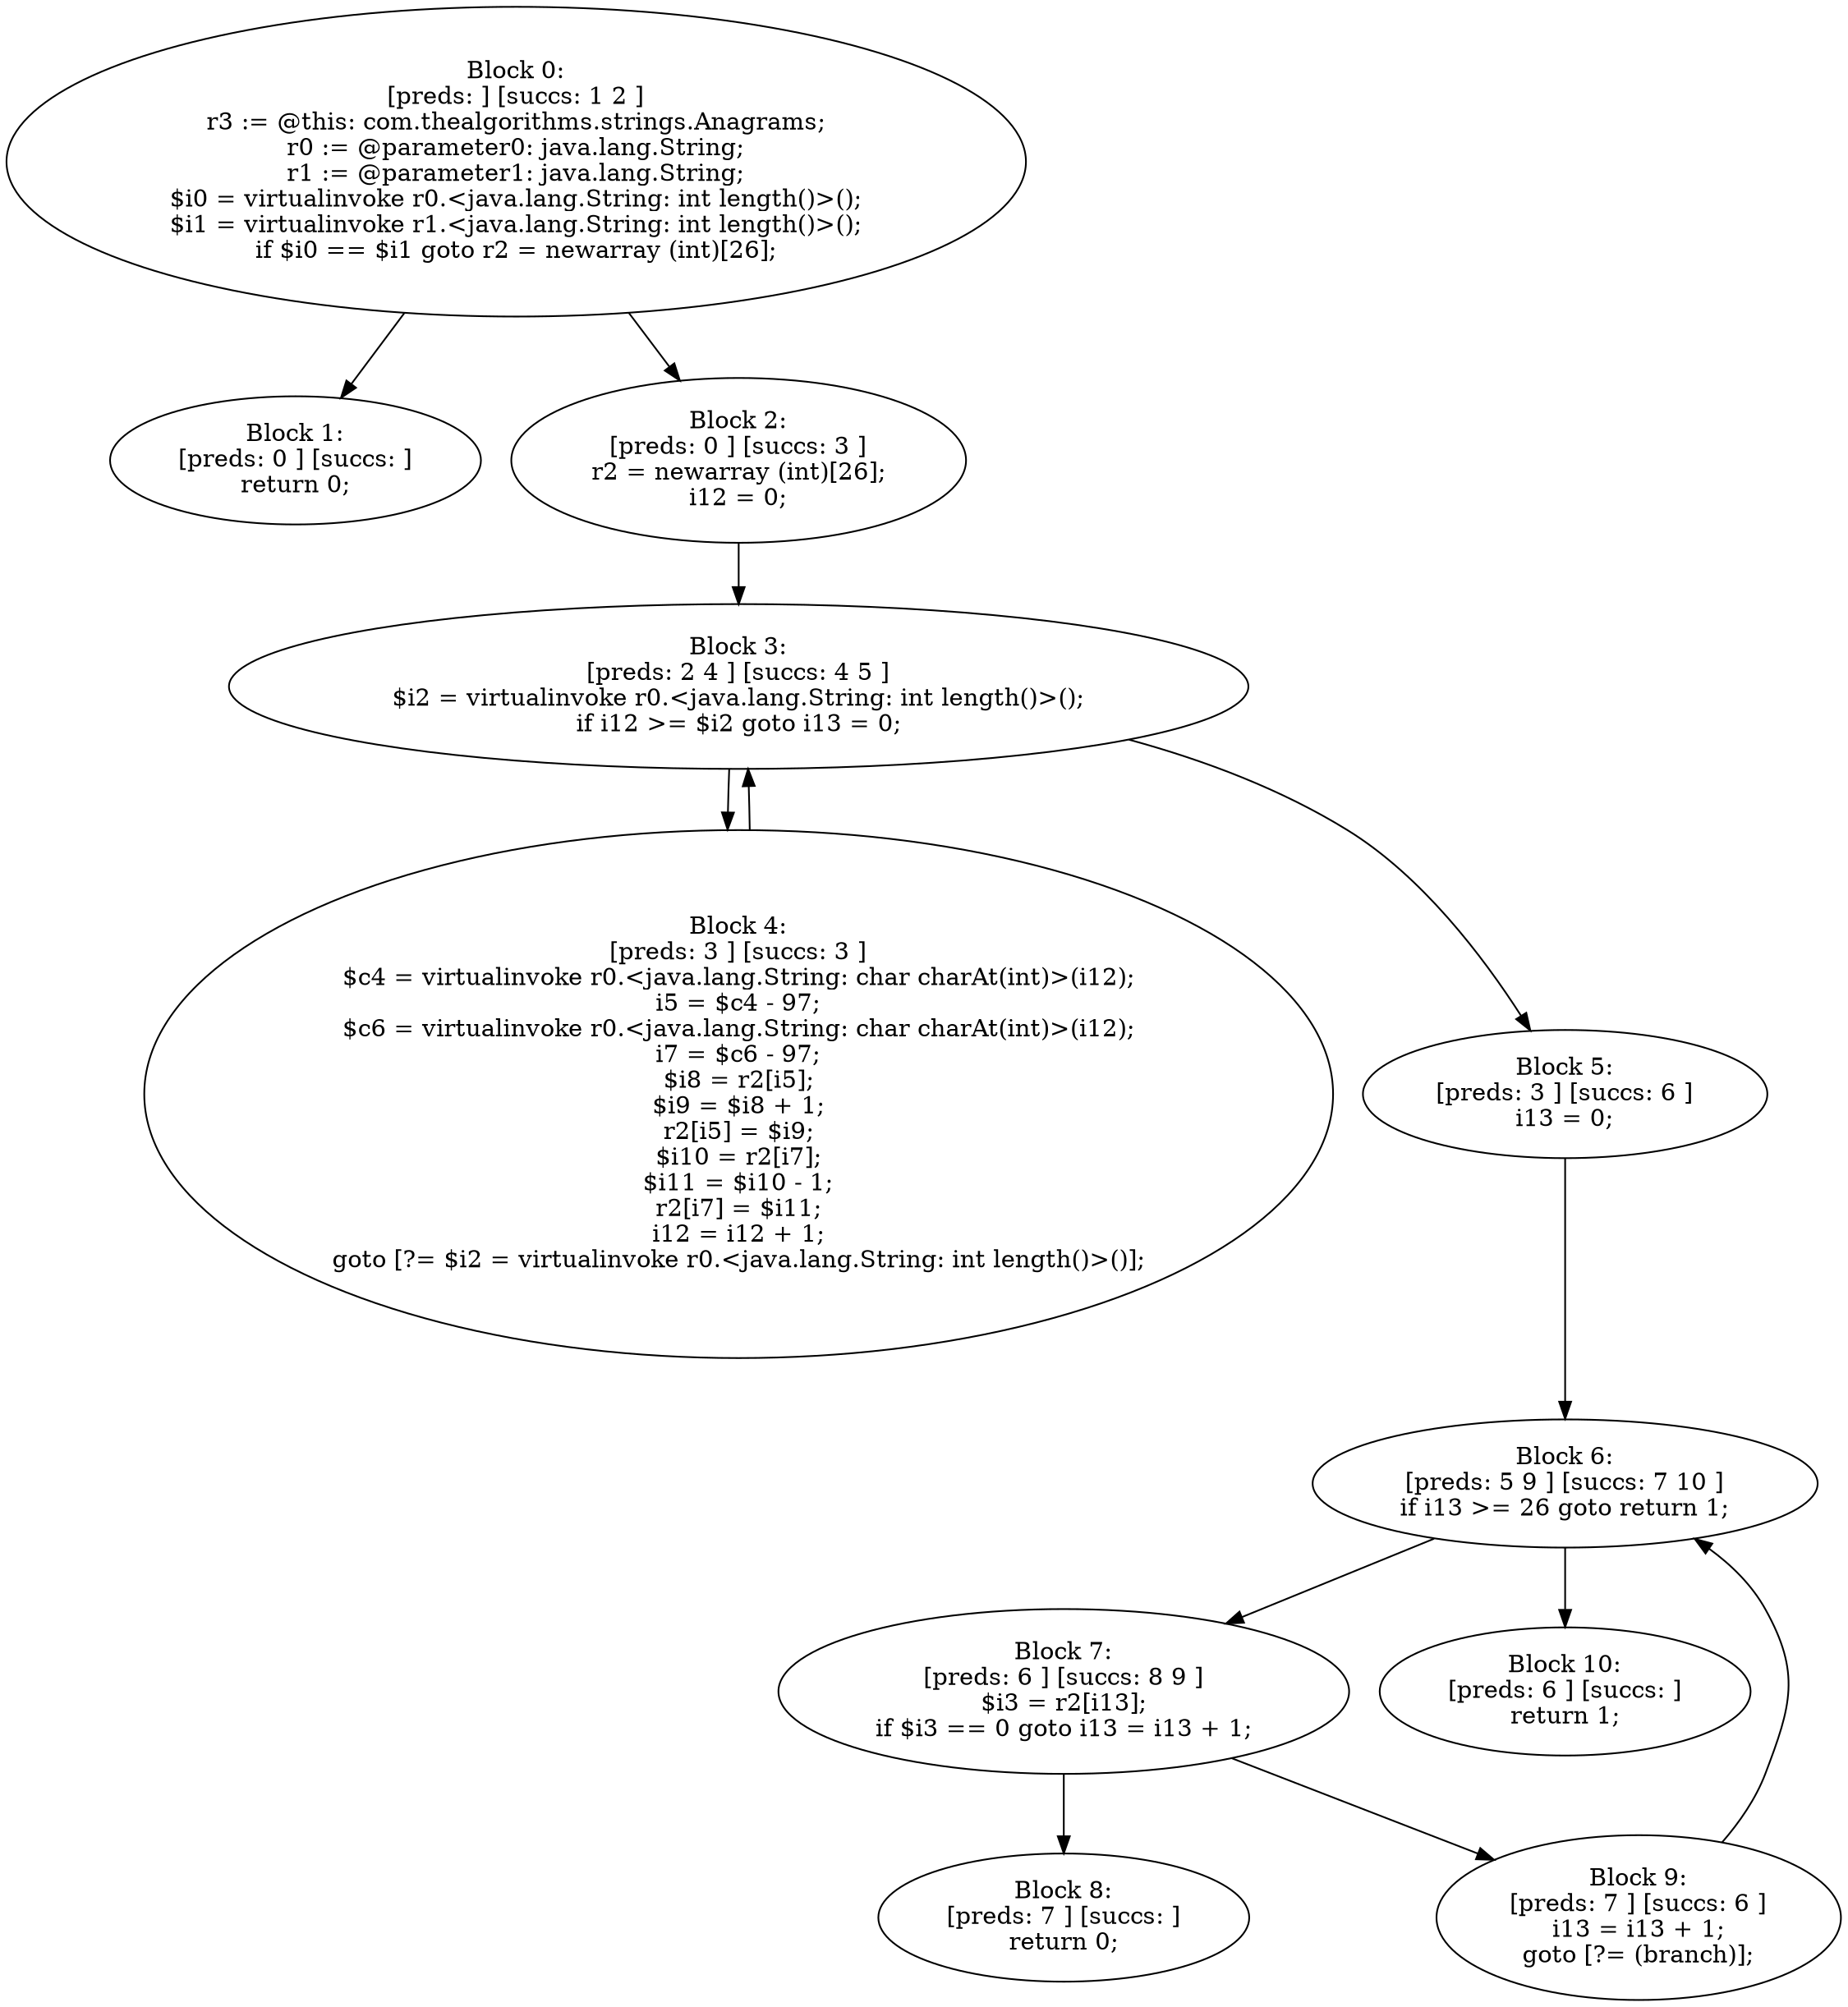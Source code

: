 digraph "unitGraph" {
    "Block 0:
[preds: ] [succs: 1 2 ]
r3 := @this: com.thealgorithms.strings.Anagrams;
r0 := @parameter0: java.lang.String;
r1 := @parameter1: java.lang.String;
$i0 = virtualinvoke r0.<java.lang.String: int length()>();
$i1 = virtualinvoke r1.<java.lang.String: int length()>();
if $i0 == $i1 goto r2 = newarray (int)[26];
"
    "Block 1:
[preds: 0 ] [succs: ]
return 0;
"
    "Block 2:
[preds: 0 ] [succs: 3 ]
r2 = newarray (int)[26];
i12 = 0;
"
    "Block 3:
[preds: 2 4 ] [succs: 4 5 ]
$i2 = virtualinvoke r0.<java.lang.String: int length()>();
if i12 >= $i2 goto i13 = 0;
"
    "Block 4:
[preds: 3 ] [succs: 3 ]
$c4 = virtualinvoke r0.<java.lang.String: char charAt(int)>(i12);
i5 = $c4 - 97;
$c6 = virtualinvoke r0.<java.lang.String: char charAt(int)>(i12);
i7 = $c6 - 97;
$i8 = r2[i5];
$i9 = $i8 + 1;
r2[i5] = $i9;
$i10 = r2[i7];
$i11 = $i10 - 1;
r2[i7] = $i11;
i12 = i12 + 1;
goto [?= $i2 = virtualinvoke r0.<java.lang.String: int length()>()];
"
    "Block 5:
[preds: 3 ] [succs: 6 ]
i13 = 0;
"
    "Block 6:
[preds: 5 9 ] [succs: 7 10 ]
if i13 >= 26 goto return 1;
"
    "Block 7:
[preds: 6 ] [succs: 8 9 ]
$i3 = r2[i13];
if $i3 == 0 goto i13 = i13 + 1;
"
    "Block 8:
[preds: 7 ] [succs: ]
return 0;
"
    "Block 9:
[preds: 7 ] [succs: 6 ]
i13 = i13 + 1;
goto [?= (branch)];
"
    "Block 10:
[preds: 6 ] [succs: ]
return 1;
"
    "Block 0:
[preds: ] [succs: 1 2 ]
r3 := @this: com.thealgorithms.strings.Anagrams;
r0 := @parameter0: java.lang.String;
r1 := @parameter1: java.lang.String;
$i0 = virtualinvoke r0.<java.lang.String: int length()>();
$i1 = virtualinvoke r1.<java.lang.String: int length()>();
if $i0 == $i1 goto r2 = newarray (int)[26];
"->"Block 1:
[preds: 0 ] [succs: ]
return 0;
";
    "Block 0:
[preds: ] [succs: 1 2 ]
r3 := @this: com.thealgorithms.strings.Anagrams;
r0 := @parameter0: java.lang.String;
r1 := @parameter1: java.lang.String;
$i0 = virtualinvoke r0.<java.lang.String: int length()>();
$i1 = virtualinvoke r1.<java.lang.String: int length()>();
if $i0 == $i1 goto r2 = newarray (int)[26];
"->"Block 2:
[preds: 0 ] [succs: 3 ]
r2 = newarray (int)[26];
i12 = 0;
";
    "Block 2:
[preds: 0 ] [succs: 3 ]
r2 = newarray (int)[26];
i12 = 0;
"->"Block 3:
[preds: 2 4 ] [succs: 4 5 ]
$i2 = virtualinvoke r0.<java.lang.String: int length()>();
if i12 >= $i2 goto i13 = 0;
";
    "Block 3:
[preds: 2 4 ] [succs: 4 5 ]
$i2 = virtualinvoke r0.<java.lang.String: int length()>();
if i12 >= $i2 goto i13 = 0;
"->"Block 4:
[preds: 3 ] [succs: 3 ]
$c4 = virtualinvoke r0.<java.lang.String: char charAt(int)>(i12);
i5 = $c4 - 97;
$c6 = virtualinvoke r0.<java.lang.String: char charAt(int)>(i12);
i7 = $c6 - 97;
$i8 = r2[i5];
$i9 = $i8 + 1;
r2[i5] = $i9;
$i10 = r2[i7];
$i11 = $i10 - 1;
r2[i7] = $i11;
i12 = i12 + 1;
goto [?= $i2 = virtualinvoke r0.<java.lang.String: int length()>()];
";
    "Block 3:
[preds: 2 4 ] [succs: 4 5 ]
$i2 = virtualinvoke r0.<java.lang.String: int length()>();
if i12 >= $i2 goto i13 = 0;
"->"Block 5:
[preds: 3 ] [succs: 6 ]
i13 = 0;
";
    "Block 4:
[preds: 3 ] [succs: 3 ]
$c4 = virtualinvoke r0.<java.lang.String: char charAt(int)>(i12);
i5 = $c4 - 97;
$c6 = virtualinvoke r0.<java.lang.String: char charAt(int)>(i12);
i7 = $c6 - 97;
$i8 = r2[i5];
$i9 = $i8 + 1;
r2[i5] = $i9;
$i10 = r2[i7];
$i11 = $i10 - 1;
r2[i7] = $i11;
i12 = i12 + 1;
goto [?= $i2 = virtualinvoke r0.<java.lang.String: int length()>()];
"->"Block 3:
[preds: 2 4 ] [succs: 4 5 ]
$i2 = virtualinvoke r0.<java.lang.String: int length()>();
if i12 >= $i2 goto i13 = 0;
";
    "Block 5:
[preds: 3 ] [succs: 6 ]
i13 = 0;
"->"Block 6:
[preds: 5 9 ] [succs: 7 10 ]
if i13 >= 26 goto return 1;
";
    "Block 6:
[preds: 5 9 ] [succs: 7 10 ]
if i13 >= 26 goto return 1;
"->"Block 7:
[preds: 6 ] [succs: 8 9 ]
$i3 = r2[i13];
if $i3 == 0 goto i13 = i13 + 1;
";
    "Block 6:
[preds: 5 9 ] [succs: 7 10 ]
if i13 >= 26 goto return 1;
"->"Block 10:
[preds: 6 ] [succs: ]
return 1;
";
    "Block 7:
[preds: 6 ] [succs: 8 9 ]
$i3 = r2[i13];
if $i3 == 0 goto i13 = i13 + 1;
"->"Block 8:
[preds: 7 ] [succs: ]
return 0;
";
    "Block 7:
[preds: 6 ] [succs: 8 9 ]
$i3 = r2[i13];
if $i3 == 0 goto i13 = i13 + 1;
"->"Block 9:
[preds: 7 ] [succs: 6 ]
i13 = i13 + 1;
goto [?= (branch)];
";
    "Block 9:
[preds: 7 ] [succs: 6 ]
i13 = i13 + 1;
goto [?= (branch)];
"->"Block 6:
[preds: 5 9 ] [succs: 7 10 ]
if i13 >= 26 goto return 1;
";
}
